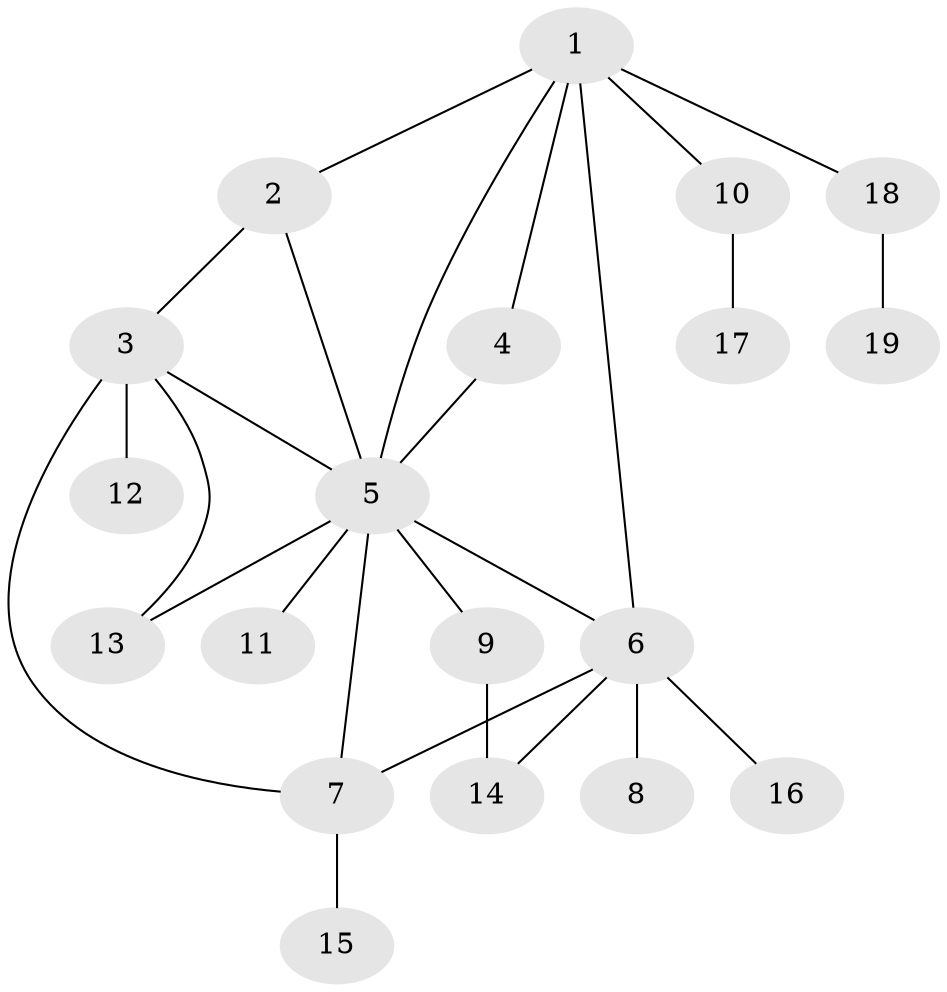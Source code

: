 // original degree distribution, {4: 0.06382978723404255, 5: 0.06382978723404255, 8: 0.06382978723404255, 3: 0.06382978723404255, 11: 0.02127659574468085, 1: 0.5319148936170213, 2: 0.19148936170212766}
// Generated by graph-tools (version 1.1) at 2025/52/03/04/25 22:52:12]
// undirected, 19 vertices, 26 edges
graph export_dot {
  node [color=gray90,style=filled];
  1;
  2;
  3;
  4;
  5;
  6;
  7;
  8;
  9;
  10;
  11;
  12;
  13;
  14;
  15;
  16;
  17;
  18;
  19;
  1 -- 2 [weight=1.0];
  1 -- 4 [weight=1.0];
  1 -- 5 [weight=1.0];
  1 -- 6 [weight=1.0];
  1 -- 10 [weight=1.0];
  1 -- 18 [weight=1.0];
  2 -- 3 [weight=1.0];
  2 -- 5 [weight=2.0];
  3 -- 5 [weight=1.0];
  3 -- 7 [weight=1.0];
  3 -- 12 [weight=3.0];
  3 -- 13 [weight=1.0];
  4 -- 5 [weight=1.0];
  5 -- 6 [weight=2.0];
  5 -- 7 [weight=2.0];
  5 -- 9 [weight=1.0];
  5 -- 11 [weight=1.0];
  5 -- 13 [weight=1.0];
  6 -- 7 [weight=1.0];
  6 -- 8 [weight=1.0];
  6 -- 14 [weight=1.0];
  6 -- 16 [weight=1.0];
  7 -- 15 [weight=6.0];
  9 -- 14 [weight=2.0];
  10 -- 17 [weight=1.0];
  18 -- 19 [weight=1.0];
}
